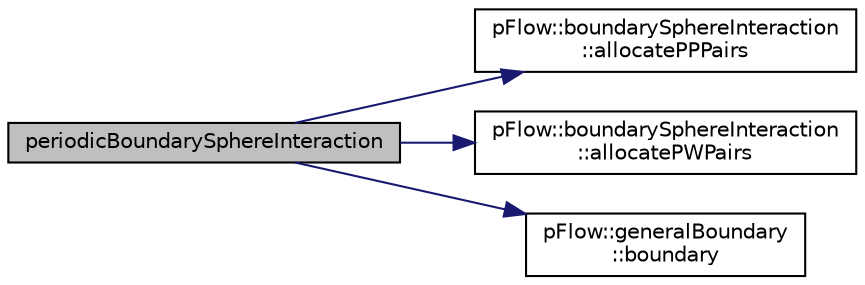 digraph "periodicBoundarySphereInteraction"
{
 // LATEX_PDF_SIZE
  edge [fontname="Helvetica",fontsize="10",labelfontname="Helvetica",labelfontsize="10"];
  node [fontname="Helvetica",fontsize="10",shape=record];
  rankdir="LR";
  Node1 [label="periodicBoundarySphereInteraction",height=0.2,width=0.4,color="black", fillcolor="grey75", style="filled", fontcolor="black",tooltip=" "];
  Node1 -> Node2 [color="midnightblue",fontsize="10",style="solid",fontname="Helvetica"];
  Node2 [label="pFlow::boundarySphereInteraction\l::allocatePPPairs",height=0.2,width=0.4,color="black", fillcolor="white", style="filled",URL="$classpFlow_1_1boundarySphereInteraction.html#ab7b473a769e26a0b4d168481f1e0a5c3",tooltip=" "];
  Node1 -> Node3 [color="midnightblue",fontsize="10",style="solid",fontname="Helvetica"];
  Node3 [label="pFlow::boundarySphereInteraction\l::allocatePWPairs",height=0.2,width=0.4,color="black", fillcolor="white", style="filled",URL="$classpFlow_1_1boundarySphereInteraction.html#a819924db898b0518d31aeff9d746b295",tooltip=" "];
  Node1 -> Node4 [color="midnightblue",fontsize="10",style="solid",fontname="Helvetica"];
  Node4 [label="pFlow::generalBoundary\l::boundary",height=0.2,width=0.4,color="black", fillcolor="white", style="filled",URL="$classpFlow_1_1generalBoundary.html#acee7a632cb3ff589f7ea77444fae36df",tooltip=" "];
}

